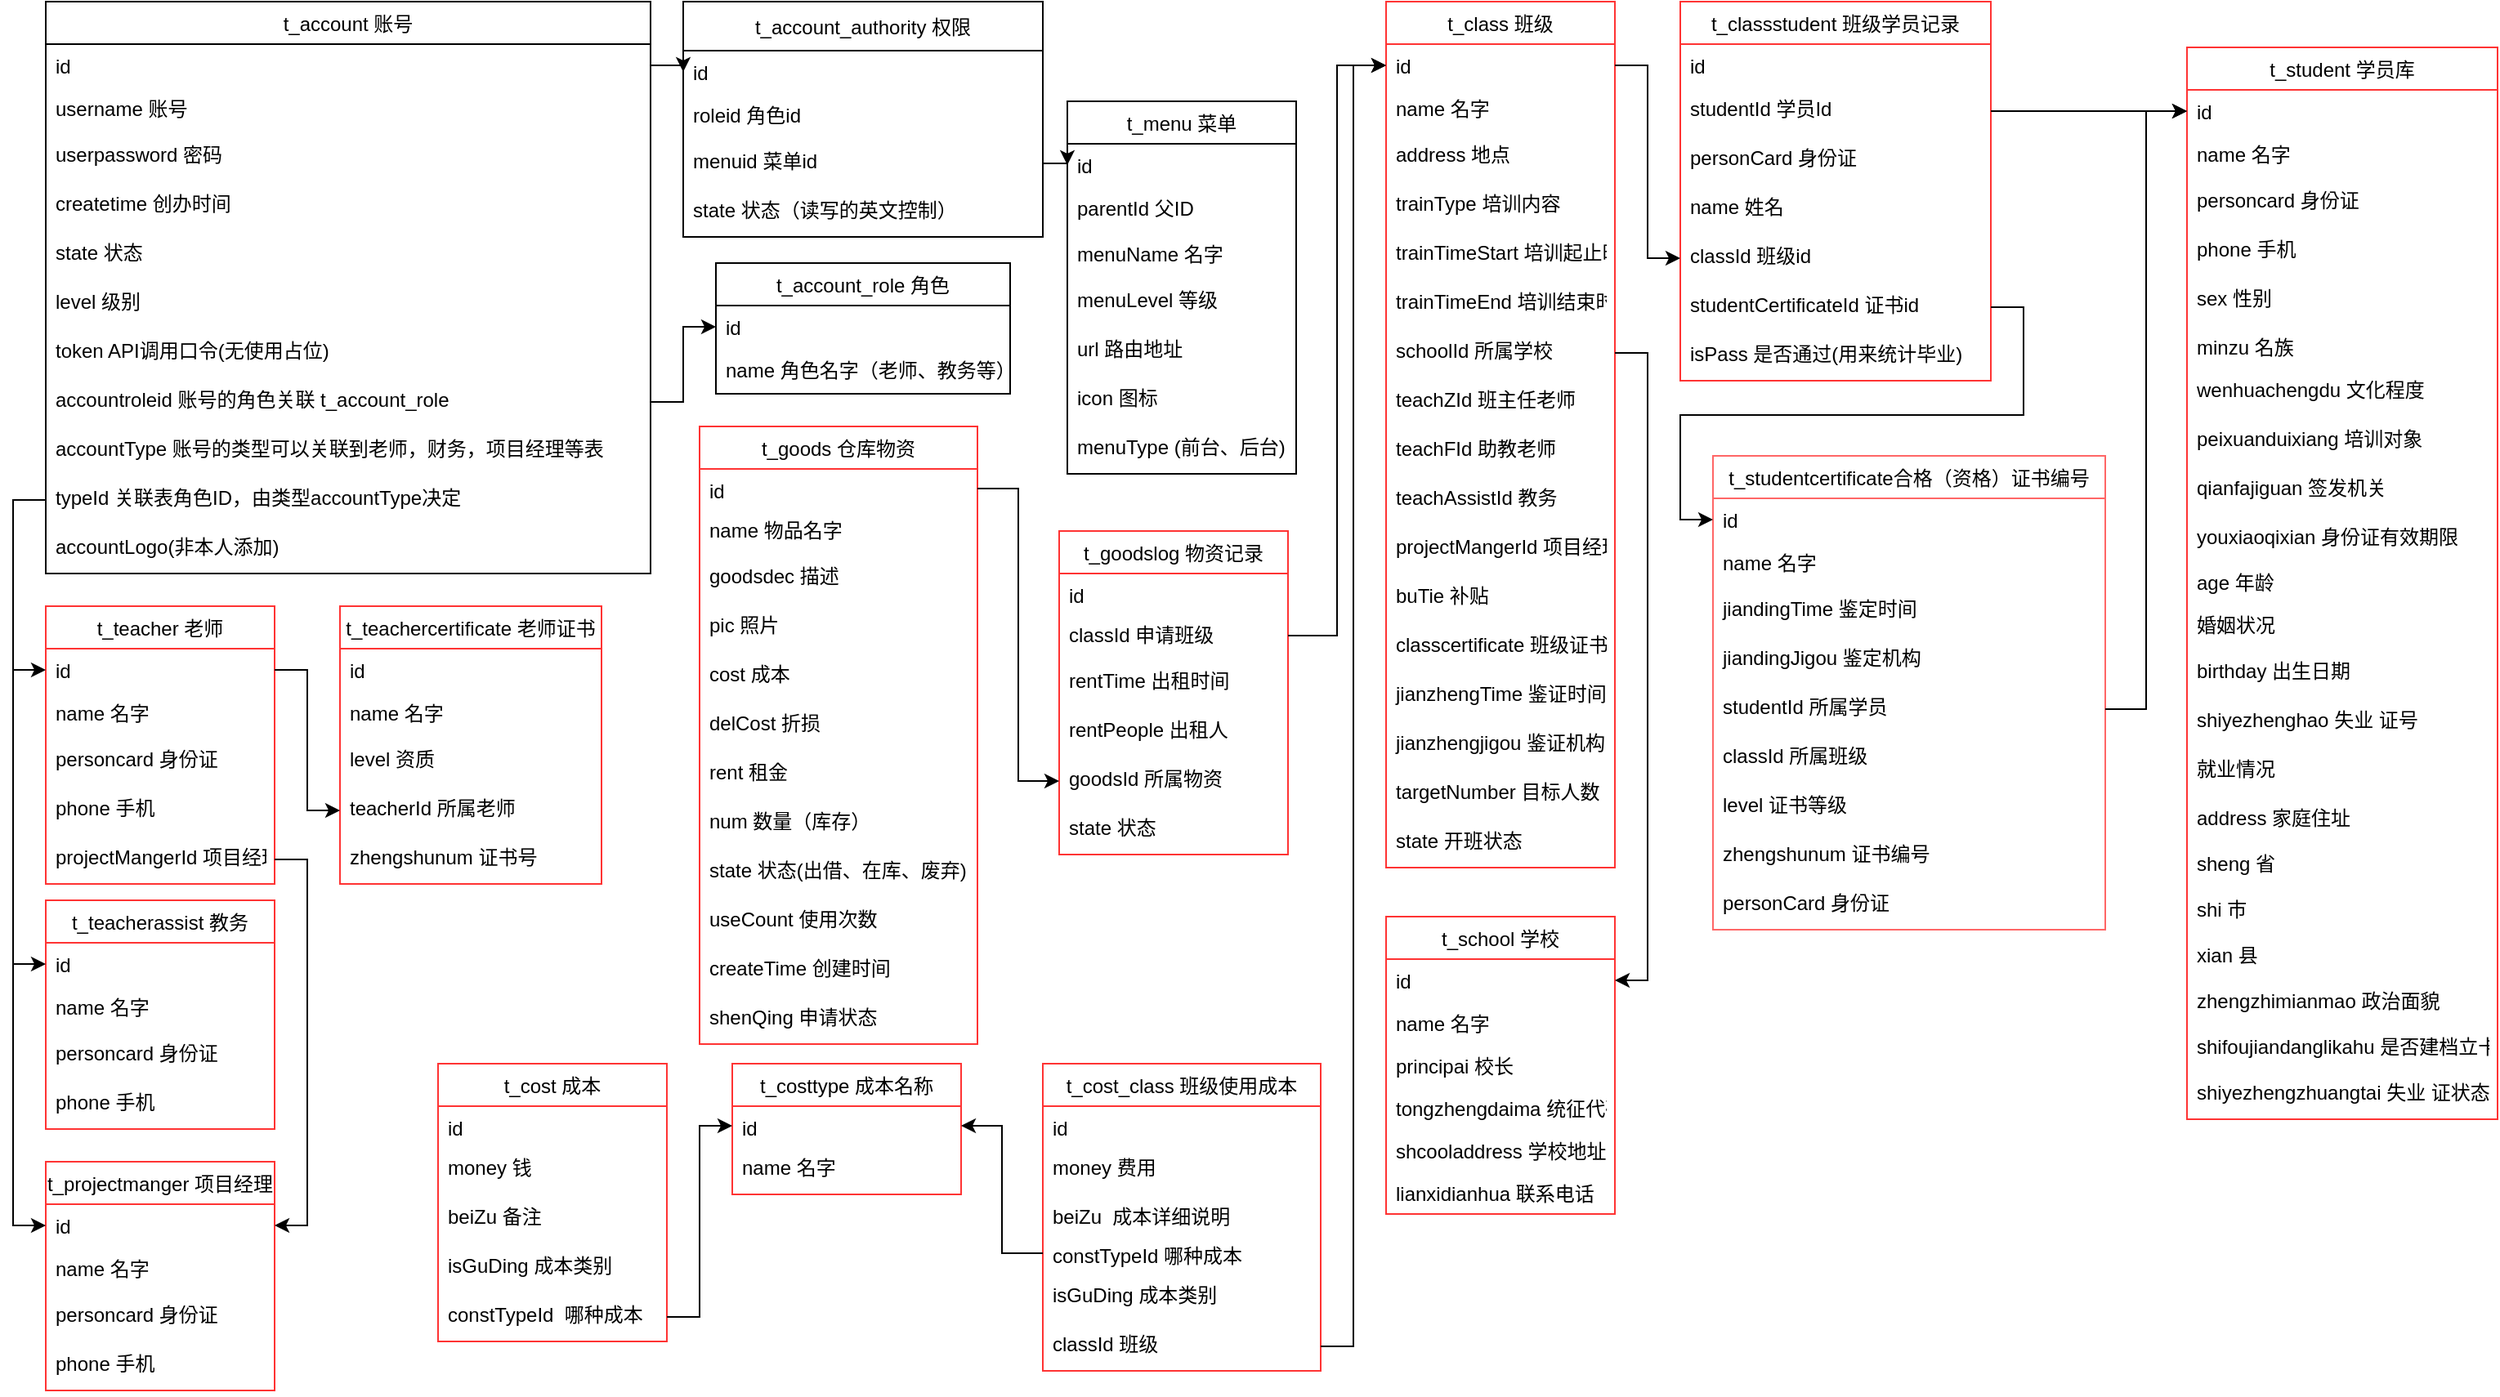 <mxfile version="12.6.7" type="github">
  <diagram id="EiQG29zKK1BTSKLR9HDK" name="第 1 页">
    <mxGraphModel dx="2701" dy="834" grid="1" gridSize="10" guides="1" tooltips="1" connect="1" arrows="1" fold="1" page="1" pageScale="1" pageWidth="827" pageHeight="1169" math="0" shadow="0">
      <root>
        <mxCell id="0"/>
        <mxCell id="1" parent="0"/>
        <mxCell id="gIgA5abdhSprj51FqP8o-1" value="t_account 账号" style="swimlane;fontStyle=0;childLayout=stackLayout;horizontal=1;startSize=26;fillColor=none;horizontalStack=0;resizeParent=1;resizeParentMax=0;resizeLast=0;collapsible=1;marginBottom=0;" vertex="1" parent="1">
          <mxGeometry x="-760" y="40" width="370" height="350" as="geometry"/>
        </mxCell>
        <mxCell id="gIgA5abdhSprj51FqP8o-2" value="id" style="text;strokeColor=none;fillColor=none;align=left;verticalAlign=top;spacingLeft=4;spacingRight=4;overflow=hidden;rotatable=0;points=[[0,0.5],[1,0.5]];portConstraint=eastwest;" vertex="1" parent="gIgA5abdhSprj51FqP8o-1">
          <mxGeometry y="26" width="370" height="26" as="geometry"/>
        </mxCell>
        <mxCell id="gIgA5abdhSprj51FqP8o-3" value="username 账号" style="text;strokeColor=none;fillColor=none;align=left;verticalAlign=top;spacingLeft=4;spacingRight=4;overflow=hidden;rotatable=0;points=[[0,0.5],[1,0.5]];portConstraint=eastwest;" vertex="1" parent="gIgA5abdhSprj51FqP8o-1">
          <mxGeometry y="52" width="370" height="28" as="geometry"/>
        </mxCell>
        <mxCell id="gIgA5abdhSprj51FqP8o-4" value="userpassword 密码" style="text;strokeColor=none;fillColor=none;align=left;verticalAlign=top;spacingLeft=4;spacingRight=4;overflow=hidden;rotatable=0;points=[[0,0.5],[1,0.5]];portConstraint=eastwest;" vertex="1" parent="gIgA5abdhSprj51FqP8o-1">
          <mxGeometry y="80" width="370" height="30" as="geometry"/>
        </mxCell>
        <mxCell id="gIgA5abdhSprj51FqP8o-5" value="createtime 创办时间" style="text;strokeColor=none;fillColor=none;align=left;verticalAlign=top;spacingLeft=4;spacingRight=4;overflow=hidden;rotatable=0;points=[[0,0.5],[1,0.5]];portConstraint=eastwest;" vertex="1" parent="gIgA5abdhSprj51FqP8o-1">
          <mxGeometry y="110" width="370" height="30" as="geometry"/>
        </mxCell>
        <mxCell id="gIgA5abdhSprj51FqP8o-6" value="state 状态" style="text;strokeColor=none;fillColor=none;align=left;verticalAlign=top;spacingLeft=4;spacingRight=4;overflow=hidden;rotatable=0;points=[[0,0.5],[1,0.5]];portConstraint=eastwest;" vertex="1" parent="gIgA5abdhSprj51FqP8o-1">
          <mxGeometry y="140" width="370" height="30" as="geometry"/>
        </mxCell>
        <mxCell id="gIgA5abdhSprj51FqP8o-7" value="level 级别" style="text;strokeColor=none;fillColor=none;align=left;verticalAlign=top;spacingLeft=4;spacingRight=4;overflow=hidden;rotatable=0;points=[[0,0.5],[1,0.5]];portConstraint=eastwest;" vertex="1" parent="gIgA5abdhSprj51FqP8o-1">
          <mxGeometry y="170" width="370" height="30" as="geometry"/>
        </mxCell>
        <mxCell id="gIgA5abdhSprj51FqP8o-8" value="token API调用口令(无使用占位)" style="text;strokeColor=none;fillColor=none;align=left;verticalAlign=top;spacingLeft=4;spacingRight=4;overflow=hidden;rotatable=0;points=[[0,0.5],[1,0.5]];portConstraint=eastwest;" vertex="1" parent="gIgA5abdhSprj51FqP8o-1">
          <mxGeometry y="200" width="370" height="30" as="geometry"/>
        </mxCell>
        <mxCell id="gIgA5abdhSprj51FqP8o-9" value="accountroleid 账号的角色关联 t_account_role" style="text;strokeColor=none;fillColor=none;align=left;verticalAlign=top;spacingLeft=4;spacingRight=4;overflow=hidden;rotatable=0;points=[[0,0.5],[1,0.5]];portConstraint=eastwest;" vertex="1" parent="gIgA5abdhSprj51FqP8o-1">
          <mxGeometry y="230" width="370" height="30" as="geometry"/>
        </mxCell>
        <mxCell id="gIgA5abdhSprj51FqP8o-10" value="accountType 账号的类型可以关联到老师，财务，项目经理等表" style="text;strokeColor=none;fillColor=none;align=left;verticalAlign=top;spacingLeft=4;spacingRight=4;overflow=hidden;rotatable=0;points=[[0,0.5],[1,0.5]];portConstraint=eastwest;" vertex="1" parent="gIgA5abdhSprj51FqP8o-1">
          <mxGeometry y="260" width="370" height="30" as="geometry"/>
        </mxCell>
        <mxCell id="gIgA5abdhSprj51FqP8o-11" value="typeId 关联表角色ID，由类型accountType决定" style="text;strokeColor=none;fillColor=none;align=left;verticalAlign=top;spacingLeft=4;spacingRight=4;overflow=hidden;rotatable=0;points=[[0,0.5],[1,0.5]];portConstraint=eastwest;" vertex="1" parent="gIgA5abdhSprj51FqP8o-1">
          <mxGeometry y="290" width="370" height="30" as="geometry"/>
        </mxCell>
        <mxCell id="gIgA5abdhSprj51FqP8o-12" value="accountLogo(非本人添加)" style="text;strokeColor=none;fillColor=none;align=left;verticalAlign=top;spacingLeft=4;spacingRight=4;overflow=hidden;rotatable=0;points=[[0,0.5],[1,0.5]];portConstraint=eastwest;" vertex="1" parent="gIgA5abdhSprj51FqP8o-1">
          <mxGeometry y="320" width="370" height="30" as="geometry"/>
        </mxCell>
        <mxCell id="gIgA5abdhSprj51FqP8o-13" value="t_account_authority 权限" style="swimlane;fontStyle=0;childLayout=stackLayout;horizontal=1;startSize=30;fillColor=none;horizontalStack=0;resizeParent=1;resizeParentMax=0;resizeLast=0;collapsible=1;marginBottom=0;" vertex="1" parent="1">
          <mxGeometry x="-370" y="40" width="220" height="144" as="geometry"/>
        </mxCell>
        <mxCell id="gIgA5abdhSprj51FqP8o-14" value="id" style="text;strokeColor=none;fillColor=none;align=left;verticalAlign=top;spacingLeft=4;spacingRight=4;overflow=hidden;rotatable=0;points=[[0,0.5],[1,0.5]];portConstraint=eastwest;" vertex="1" parent="gIgA5abdhSprj51FqP8o-13">
          <mxGeometry y="30" width="220" height="26" as="geometry"/>
        </mxCell>
        <mxCell id="gIgA5abdhSprj51FqP8o-15" value="roleid 角色id" style="text;strokeColor=none;fillColor=none;align=left;verticalAlign=top;spacingLeft=4;spacingRight=4;overflow=hidden;rotatable=0;points=[[0,0.5],[1,0.5]];portConstraint=eastwest;" vertex="1" parent="gIgA5abdhSprj51FqP8o-13">
          <mxGeometry y="56" width="220" height="28" as="geometry"/>
        </mxCell>
        <mxCell id="gIgA5abdhSprj51FqP8o-16" value="menuid 菜单id" style="text;strokeColor=none;fillColor=none;align=left;verticalAlign=top;spacingLeft=4;spacingRight=4;overflow=hidden;rotatable=0;points=[[0,0.5],[1,0.5]];portConstraint=eastwest;" vertex="1" parent="gIgA5abdhSprj51FqP8o-13">
          <mxGeometry y="84" width="220" height="30" as="geometry"/>
        </mxCell>
        <mxCell id="gIgA5abdhSprj51FqP8o-17" value="state 状态（读写的英文控制）" style="text;strokeColor=none;fillColor=none;align=left;verticalAlign=top;spacingLeft=4;spacingRight=4;overflow=hidden;rotatable=0;points=[[0,0.5],[1,0.5]];portConstraint=eastwest;" vertex="1" parent="gIgA5abdhSprj51FqP8o-13">
          <mxGeometry y="114" width="220" height="30" as="geometry"/>
        </mxCell>
        <mxCell id="gIgA5abdhSprj51FqP8o-18" style="edgeStyle=orthogonalEdgeStyle;rounded=0;orthogonalLoop=1;jettySize=auto;html=1;entryX=0;entryY=0.5;entryDx=0;entryDy=0;" edge="1" parent="1" source="gIgA5abdhSprj51FqP8o-2" target="gIgA5abdhSprj51FqP8o-14">
          <mxGeometry relative="1" as="geometry"/>
        </mxCell>
        <mxCell id="gIgA5abdhSprj51FqP8o-19" value="t_account_role 角色" style="swimlane;fontStyle=0;childLayout=stackLayout;horizontal=1;startSize=26;fillColor=none;horizontalStack=0;resizeParent=1;resizeParentMax=0;resizeLast=0;collapsible=1;marginBottom=0;" vertex="1" parent="1">
          <mxGeometry x="-350" y="200" width="180" height="80" as="geometry"/>
        </mxCell>
        <mxCell id="gIgA5abdhSprj51FqP8o-20" value="id" style="text;strokeColor=none;fillColor=none;align=left;verticalAlign=top;spacingLeft=4;spacingRight=4;overflow=hidden;rotatable=0;points=[[0,0.5],[1,0.5]];portConstraint=eastwest;" vertex="1" parent="gIgA5abdhSprj51FqP8o-19">
          <mxGeometry y="26" width="180" height="26" as="geometry"/>
        </mxCell>
        <mxCell id="gIgA5abdhSprj51FqP8o-21" value="name 角色名字（老师、教务等）" style="text;strokeColor=none;fillColor=none;align=left;verticalAlign=top;spacingLeft=4;spacingRight=4;overflow=hidden;rotatable=0;points=[[0,0.5],[1,0.5]];portConstraint=eastwest;" vertex="1" parent="gIgA5abdhSprj51FqP8o-19">
          <mxGeometry y="52" width="180" height="28" as="geometry"/>
        </mxCell>
        <mxCell id="gIgA5abdhSprj51FqP8o-23" style="edgeStyle=orthogonalEdgeStyle;rounded=0;orthogonalLoop=1;jettySize=auto;html=1;entryX=0;entryY=0.5;entryDx=0;entryDy=0;" edge="1" parent="1" source="gIgA5abdhSprj51FqP8o-9" target="gIgA5abdhSprj51FqP8o-20">
          <mxGeometry relative="1" as="geometry"/>
        </mxCell>
        <mxCell id="gIgA5abdhSprj51FqP8o-24" value="t_menu 菜单" style="swimlane;fontStyle=0;childLayout=stackLayout;horizontal=1;startSize=26;fillColor=none;horizontalStack=0;resizeParent=1;resizeParentMax=0;resizeLast=0;collapsible=1;marginBottom=0;" vertex="1" parent="1">
          <mxGeometry x="-135" y="101" width="140" height="228" as="geometry"/>
        </mxCell>
        <mxCell id="gIgA5abdhSprj51FqP8o-25" value="id" style="text;strokeColor=none;fillColor=none;align=left;verticalAlign=top;spacingLeft=4;spacingRight=4;overflow=hidden;rotatable=0;points=[[0,0.5],[1,0.5]];portConstraint=eastwest;" vertex="1" parent="gIgA5abdhSprj51FqP8o-24">
          <mxGeometry y="26" width="140" height="26" as="geometry"/>
        </mxCell>
        <mxCell id="gIgA5abdhSprj51FqP8o-26" value="parentId 父ID" style="text;strokeColor=none;fillColor=none;align=left;verticalAlign=top;spacingLeft=4;spacingRight=4;overflow=hidden;rotatable=0;points=[[0,0.5],[1,0.5]];portConstraint=eastwest;" vertex="1" parent="gIgA5abdhSprj51FqP8o-24">
          <mxGeometry y="52" width="140" height="28" as="geometry"/>
        </mxCell>
        <mxCell id="gIgA5abdhSprj51FqP8o-27" value="menuName 名字" style="text;strokeColor=none;fillColor=none;align=left;verticalAlign=top;spacingLeft=4;spacingRight=4;overflow=hidden;rotatable=0;points=[[0,0.5],[1,0.5]];portConstraint=eastwest;" vertex="1" parent="gIgA5abdhSprj51FqP8o-24">
          <mxGeometry y="80" width="140" height="28" as="geometry"/>
        </mxCell>
        <mxCell id="gIgA5abdhSprj51FqP8o-28" value="menuLevel 等级" style="text;strokeColor=none;fillColor=none;align=left;verticalAlign=top;spacingLeft=4;spacingRight=4;overflow=hidden;rotatable=0;points=[[0,0.5],[1,0.5]];portConstraint=eastwest;" vertex="1" parent="gIgA5abdhSprj51FqP8o-24">
          <mxGeometry y="108" width="140" height="30" as="geometry"/>
        </mxCell>
        <mxCell id="gIgA5abdhSprj51FqP8o-29" value="url 路由地址" style="text;strokeColor=none;fillColor=none;align=left;verticalAlign=top;spacingLeft=4;spacingRight=4;overflow=hidden;rotatable=0;points=[[0,0.5],[1,0.5]];portConstraint=eastwest;" vertex="1" parent="gIgA5abdhSprj51FqP8o-24">
          <mxGeometry y="138" width="140" height="30" as="geometry"/>
        </mxCell>
        <mxCell id="gIgA5abdhSprj51FqP8o-31" value="icon 图标" style="text;strokeColor=none;fillColor=none;align=left;verticalAlign=top;spacingLeft=4;spacingRight=4;overflow=hidden;rotatable=0;points=[[0,0.5],[1,0.5]];portConstraint=eastwest;" vertex="1" parent="gIgA5abdhSprj51FqP8o-24">
          <mxGeometry y="168" width="140" height="30" as="geometry"/>
        </mxCell>
        <mxCell id="gIgA5abdhSprj51FqP8o-32" value="menuType (前台、后台)" style="text;strokeColor=none;fillColor=none;align=left;verticalAlign=top;spacingLeft=4;spacingRight=4;overflow=hidden;rotatable=0;points=[[0,0.5],[1,0.5]];portConstraint=eastwest;" vertex="1" parent="gIgA5abdhSprj51FqP8o-24">
          <mxGeometry y="198" width="140" height="30" as="geometry"/>
        </mxCell>
        <mxCell id="gIgA5abdhSprj51FqP8o-33" style="edgeStyle=orthogonalEdgeStyle;rounded=0;orthogonalLoop=1;jettySize=auto;html=1;exitX=1;exitY=0.5;exitDx=0;exitDy=0;entryX=0;entryY=0.5;entryDx=0;entryDy=0;" edge="1" parent="1" source="gIgA5abdhSprj51FqP8o-16" target="gIgA5abdhSprj51FqP8o-25">
          <mxGeometry relative="1" as="geometry"/>
        </mxCell>
        <mxCell id="gIgA5abdhSprj51FqP8o-34" value="t_teacher 老师" style="swimlane;fontStyle=0;childLayout=stackLayout;horizontal=1;startSize=26;fillColor=none;horizontalStack=0;resizeParent=1;resizeParentMax=0;resizeLast=0;collapsible=1;marginBottom=0;strokeColor=#FF3333;" vertex="1" parent="1">
          <mxGeometry x="-760" y="410" width="140" height="170" as="geometry"/>
        </mxCell>
        <mxCell id="gIgA5abdhSprj51FqP8o-35" value="id" style="text;strokeColor=none;fillColor=none;align=left;verticalAlign=top;spacingLeft=4;spacingRight=4;overflow=hidden;rotatable=0;points=[[0,0.5],[1,0.5]];portConstraint=eastwest;" vertex="1" parent="gIgA5abdhSprj51FqP8o-34">
          <mxGeometry y="26" width="140" height="26" as="geometry"/>
        </mxCell>
        <mxCell id="gIgA5abdhSprj51FqP8o-36" value="name 名字" style="text;strokeColor=none;fillColor=none;align=left;verticalAlign=top;spacingLeft=4;spacingRight=4;overflow=hidden;rotatable=0;points=[[0,0.5],[1,0.5]];portConstraint=eastwest;" vertex="1" parent="gIgA5abdhSprj51FqP8o-34">
          <mxGeometry y="52" width="140" height="28" as="geometry"/>
        </mxCell>
        <mxCell id="gIgA5abdhSprj51FqP8o-37" value="personcard 身份证" style="text;strokeColor=none;fillColor=none;align=left;verticalAlign=top;spacingLeft=4;spacingRight=4;overflow=hidden;rotatable=0;points=[[0,0.5],[1,0.5]];portConstraint=eastwest;" vertex="1" parent="gIgA5abdhSprj51FqP8o-34">
          <mxGeometry y="80" width="140" height="30" as="geometry"/>
        </mxCell>
        <mxCell id="gIgA5abdhSprj51FqP8o-60" value="phone 手机" style="text;strokeColor=none;fillColor=none;align=left;verticalAlign=top;spacingLeft=4;spacingRight=4;overflow=hidden;rotatable=0;points=[[0,0.5],[1,0.5]];portConstraint=eastwest;" vertex="1" parent="gIgA5abdhSprj51FqP8o-34">
          <mxGeometry y="110" width="140" height="30" as="geometry"/>
        </mxCell>
        <mxCell id="gIgA5abdhSprj51FqP8o-38" value="projectMangerId 项目经理" style="text;strokeColor=none;fillColor=none;align=left;verticalAlign=top;spacingLeft=4;spacingRight=4;overflow=hidden;rotatable=0;points=[[0,0.5],[1,0.5]];portConstraint=eastwest;" vertex="1" parent="gIgA5abdhSprj51FqP8o-34">
          <mxGeometry y="140" width="140" height="30" as="geometry"/>
        </mxCell>
        <mxCell id="gIgA5abdhSprj51FqP8o-39" value="t_teacherassist 教务" style="swimlane;fontStyle=0;childLayout=stackLayout;horizontal=1;startSize=26;fillColor=none;horizontalStack=0;resizeParent=1;resizeParentMax=0;resizeLast=0;collapsible=1;marginBottom=0;strokeColor=#FF3333;" vertex="1" parent="1">
          <mxGeometry x="-760" y="590" width="140" height="140" as="geometry"/>
        </mxCell>
        <mxCell id="gIgA5abdhSprj51FqP8o-40" value="id" style="text;strokeColor=none;fillColor=none;align=left;verticalAlign=top;spacingLeft=4;spacingRight=4;overflow=hidden;rotatable=0;points=[[0,0.5],[1,0.5]];portConstraint=eastwest;" vertex="1" parent="gIgA5abdhSprj51FqP8o-39">
          <mxGeometry y="26" width="140" height="26" as="geometry"/>
        </mxCell>
        <mxCell id="gIgA5abdhSprj51FqP8o-41" value="name 名字" style="text;strokeColor=none;fillColor=none;align=left;verticalAlign=top;spacingLeft=4;spacingRight=4;overflow=hidden;rotatable=0;points=[[0,0.5],[1,0.5]];portConstraint=eastwest;" vertex="1" parent="gIgA5abdhSprj51FqP8o-39">
          <mxGeometry y="52" width="140" height="28" as="geometry"/>
        </mxCell>
        <mxCell id="gIgA5abdhSprj51FqP8o-42" value="personcard 身份证" style="text;strokeColor=none;fillColor=none;align=left;verticalAlign=top;spacingLeft=4;spacingRight=4;overflow=hidden;rotatable=0;points=[[0,0.5],[1,0.5]];portConstraint=eastwest;" vertex="1" parent="gIgA5abdhSprj51FqP8o-39">
          <mxGeometry y="80" width="140" height="30" as="geometry"/>
        </mxCell>
        <mxCell id="gIgA5abdhSprj51FqP8o-43" value="phone 手机" style="text;strokeColor=none;fillColor=none;align=left;verticalAlign=top;spacingLeft=4;spacingRight=4;overflow=hidden;rotatable=0;points=[[0,0.5],[1,0.5]];portConstraint=eastwest;" vertex="1" parent="gIgA5abdhSprj51FqP8o-39">
          <mxGeometry y="110" width="140" height="30" as="geometry"/>
        </mxCell>
        <mxCell id="gIgA5abdhSprj51FqP8o-44" value="t_projectmanger 项目经理" style="swimlane;fontStyle=0;childLayout=stackLayout;horizontal=1;startSize=26;fillColor=none;horizontalStack=0;resizeParent=1;resizeParentMax=0;resizeLast=0;collapsible=1;marginBottom=0;strokeColor=#FF3333;" vertex="1" parent="1">
          <mxGeometry x="-760" y="750" width="140" height="140" as="geometry"/>
        </mxCell>
        <mxCell id="gIgA5abdhSprj51FqP8o-45" value="id" style="text;strokeColor=none;fillColor=none;align=left;verticalAlign=top;spacingLeft=4;spacingRight=4;overflow=hidden;rotatable=0;points=[[0,0.5],[1,0.5]];portConstraint=eastwest;" vertex="1" parent="gIgA5abdhSprj51FqP8o-44">
          <mxGeometry y="26" width="140" height="26" as="geometry"/>
        </mxCell>
        <mxCell id="gIgA5abdhSprj51FqP8o-46" value="name 名字" style="text;strokeColor=none;fillColor=none;align=left;verticalAlign=top;spacingLeft=4;spacingRight=4;overflow=hidden;rotatable=0;points=[[0,0.5],[1,0.5]];portConstraint=eastwest;" vertex="1" parent="gIgA5abdhSprj51FqP8o-44">
          <mxGeometry y="52" width="140" height="28" as="geometry"/>
        </mxCell>
        <mxCell id="gIgA5abdhSprj51FqP8o-47" value="personcard 身份证" style="text;strokeColor=none;fillColor=none;align=left;verticalAlign=top;spacingLeft=4;spacingRight=4;overflow=hidden;rotatable=0;points=[[0,0.5],[1,0.5]];portConstraint=eastwest;" vertex="1" parent="gIgA5abdhSprj51FqP8o-44">
          <mxGeometry y="80" width="140" height="30" as="geometry"/>
        </mxCell>
        <mxCell id="gIgA5abdhSprj51FqP8o-48" value="phone 手机" style="text;strokeColor=none;fillColor=none;align=left;verticalAlign=top;spacingLeft=4;spacingRight=4;overflow=hidden;rotatable=0;points=[[0,0.5],[1,0.5]];portConstraint=eastwest;" vertex="1" parent="gIgA5abdhSprj51FqP8o-44">
          <mxGeometry y="110" width="140" height="30" as="geometry"/>
        </mxCell>
        <mxCell id="gIgA5abdhSprj51FqP8o-49" style="edgeStyle=orthogonalEdgeStyle;rounded=0;orthogonalLoop=1;jettySize=auto;html=1;exitX=0;exitY=0.5;exitDx=0;exitDy=0;entryX=0;entryY=0.5;entryDx=0;entryDy=0;" edge="1" parent="1" source="gIgA5abdhSprj51FqP8o-11" target="gIgA5abdhSprj51FqP8o-35">
          <mxGeometry relative="1" as="geometry"/>
        </mxCell>
        <mxCell id="gIgA5abdhSprj51FqP8o-51" style="edgeStyle=orthogonalEdgeStyle;rounded=0;orthogonalLoop=1;jettySize=auto;html=1;exitX=0;exitY=0.5;exitDx=0;exitDy=0;entryX=0;entryY=0.5;entryDx=0;entryDy=0;" edge="1" parent="1" source="gIgA5abdhSprj51FqP8o-11" target="gIgA5abdhSprj51FqP8o-40">
          <mxGeometry relative="1" as="geometry"/>
        </mxCell>
        <mxCell id="gIgA5abdhSprj51FqP8o-52" style="edgeStyle=orthogonalEdgeStyle;rounded=0;orthogonalLoop=1;jettySize=auto;html=1;exitX=0;exitY=0.5;exitDx=0;exitDy=0;entryX=0;entryY=0.5;entryDx=0;entryDy=0;" edge="1" parent="1" source="gIgA5abdhSprj51FqP8o-11" target="gIgA5abdhSprj51FqP8o-45">
          <mxGeometry relative="1" as="geometry"/>
        </mxCell>
        <mxCell id="gIgA5abdhSprj51FqP8o-53" value="t_teachercertificate 老师证书" style="swimlane;fontStyle=0;childLayout=stackLayout;horizontal=1;startSize=26;fillColor=none;horizontalStack=0;resizeParent=1;resizeParentMax=0;resizeLast=0;collapsible=1;marginBottom=0;strokeColor=#FF3333;" vertex="1" parent="1">
          <mxGeometry x="-580" y="410" width="160" height="170" as="geometry"/>
        </mxCell>
        <mxCell id="gIgA5abdhSprj51FqP8o-54" value="id" style="text;strokeColor=none;fillColor=none;align=left;verticalAlign=top;spacingLeft=4;spacingRight=4;overflow=hidden;rotatable=0;points=[[0,0.5],[1,0.5]];portConstraint=eastwest;" vertex="1" parent="gIgA5abdhSprj51FqP8o-53">
          <mxGeometry y="26" width="160" height="26" as="geometry"/>
        </mxCell>
        <mxCell id="gIgA5abdhSprj51FqP8o-55" value="name 名字" style="text;strokeColor=none;fillColor=none;align=left;verticalAlign=top;spacingLeft=4;spacingRight=4;overflow=hidden;rotatable=0;points=[[0,0.5],[1,0.5]];portConstraint=eastwest;" vertex="1" parent="gIgA5abdhSprj51FqP8o-53">
          <mxGeometry y="52" width="160" height="28" as="geometry"/>
        </mxCell>
        <mxCell id="gIgA5abdhSprj51FqP8o-56" value="level 资质" style="text;strokeColor=none;fillColor=none;align=left;verticalAlign=top;spacingLeft=4;spacingRight=4;overflow=hidden;rotatable=0;points=[[0,0.5],[1,0.5]];portConstraint=eastwest;" vertex="1" parent="gIgA5abdhSprj51FqP8o-53">
          <mxGeometry y="80" width="160" height="30" as="geometry"/>
        </mxCell>
        <mxCell id="gIgA5abdhSprj51FqP8o-58" value="teacherId 所属老师" style="text;strokeColor=none;fillColor=none;align=left;verticalAlign=top;spacingLeft=4;spacingRight=4;overflow=hidden;rotatable=0;points=[[0,0.5],[1,0.5]];portConstraint=eastwest;" vertex="1" parent="gIgA5abdhSprj51FqP8o-53">
          <mxGeometry y="110" width="160" height="30" as="geometry"/>
        </mxCell>
        <mxCell id="gIgA5abdhSprj51FqP8o-57" value="zhengshunum 证书号" style="text;strokeColor=none;fillColor=none;align=left;verticalAlign=top;spacingLeft=4;spacingRight=4;overflow=hidden;rotatable=0;points=[[0,0.5],[1,0.5]];portConstraint=eastwest;" vertex="1" parent="gIgA5abdhSprj51FqP8o-53">
          <mxGeometry y="140" width="160" height="30" as="geometry"/>
        </mxCell>
        <mxCell id="gIgA5abdhSprj51FqP8o-59" style="edgeStyle=orthogonalEdgeStyle;rounded=0;orthogonalLoop=1;jettySize=auto;html=1;exitX=1;exitY=0.5;exitDx=0;exitDy=0;entryX=0;entryY=0.5;entryDx=0;entryDy=0;" edge="1" parent="1" source="gIgA5abdhSprj51FqP8o-35" target="gIgA5abdhSprj51FqP8o-58">
          <mxGeometry relative="1" as="geometry"/>
        </mxCell>
        <mxCell id="gIgA5abdhSprj51FqP8o-61" style="edgeStyle=orthogonalEdgeStyle;rounded=0;orthogonalLoop=1;jettySize=auto;html=1;exitX=1;exitY=0.5;exitDx=0;exitDy=0;entryX=1;entryY=0.5;entryDx=0;entryDy=0;" edge="1" parent="1" source="gIgA5abdhSprj51FqP8o-38" target="gIgA5abdhSprj51FqP8o-45">
          <mxGeometry relative="1" as="geometry"/>
        </mxCell>
        <mxCell id="gIgA5abdhSprj51FqP8o-62" value="t_class 班级" style="swimlane;fontStyle=0;childLayout=stackLayout;horizontal=1;startSize=26;fillColor=none;horizontalStack=0;resizeParent=1;resizeParentMax=0;resizeLast=0;collapsible=1;marginBottom=0;strokeColor=#FF3333;" vertex="1" parent="1">
          <mxGeometry x="60" y="40" width="140" height="530" as="geometry"/>
        </mxCell>
        <mxCell id="gIgA5abdhSprj51FqP8o-63" value="id" style="text;strokeColor=none;fillColor=none;align=left;verticalAlign=top;spacingLeft=4;spacingRight=4;overflow=hidden;rotatable=0;points=[[0,0.5],[1,0.5]];portConstraint=eastwest;" vertex="1" parent="gIgA5abdhSprj51FqP8o-62">
          <mxGeometry y="26" width="140" height="26" as="geometry"/>
        </mxCell>
        <mxCell id="gIgA5abdhSprj51FqP8o-64" value="name 名字" style="text;strokeColor=none;fillColor=none;align=left;verticalAlign=top;spacingLeft=4;spacingRight=4;overflow=hidden;rotatable=0;points=[[0,0.5],[1,0.5]];portConstraint=eastwest;" vertex="1" parent="gIgA5abdhSprj51FqP8o-62">
          <mxGeometry y="52" width="140" height="28" as="geometry"/>
        </mxCell>
        <mxCell id="gIgA5abdhSprj51FqP8o-65" value="address 地点" style="text;strokeColor=none;fillColor=none;align=left;verticalAlign=top;spacingLeft=4;spacingRight=4;overflow=hidden;rotatable=0;points=[[0,0.5],[1,0.5]];portConstraint=eastwest;" vertex="1" parent="gIgA5abdhSprj51FqP8o-62">
          <mxGeometry y="80" width="140" height="30" as="geometry"/>
        </mxCell>
        <mxCell id="gIgA5abdhSprj51FqP8o-66" value="trainType 培训内容" style="text;strokeColor=none;fillColor=none;align=left;verticalAlign=top;spacingLeft=4;spacingRight=4;overflow=hidden;rotatable=0;points=[[0,0.5],[1,0.5]];portConstraint=eastwest;" vertex="1" parent="gIgA5abdhSprj51FqP8o-62">
          <mxGeometry y="110" width="140" height="30" as="geometry"/>
        </mxCell>
        <mxCell id="gIgA5abdhSprj51FqP8o-67" value="trainTimeStart 培训起止时间" style="text;strokeColor=none;fillColor=none;align=left;verticalAlign=top;spacingLeft=4;spacingRight=4;overflow=hidden;rotatable=0;points=[[0,0.5],[1,0.5]];portConstraint=eastwest;" vertex="1" parent="gIgA5abdhSprj51FqP8o-62">
          <mxGeometry y="140" width="140" height="30" as="geometry"/>
        </mxCell>
        <mxCell id="gIgA5abdhSprj51FqP8o-68" value="trainTimeEnd 培训结束时间" style="text;strokeColor=none;fillColor=none;align=left;verticalAlign=top;spacingLeft=4;spacingRight=4;overflow=hidden;rotatable=0;points=[[0,0.5],[1,0.5]];portConstraint=eastwest;" vertex="1" parent="gIgA5abdhSprj51FqP8o-62">
          <mxGeometry y="170" width="140" height="30" as="geometry"/>
        </mxCell>
        <mxCell id="gIgA5abdhSprj51FqP8o-69" value="schoolId 所属学校" style="text;strokeColor=none;fillColor=none;align=left;verticalAlign=top;spacingLeft=4;spacingRight=4;overflow=hidden;rotatable=0;points=[[0,0.5],[1,0.5]];portConstraint=eastwest;" vertex="1" parent="gIgA5abdhSprj51FqP8o-62">
          <mxGeometry y="200" width="140" height="30" as="geometry"/>
        </mxCell>
        <mxCell id="gIgA5abdhSprj51FqP8o-70" value="teachZId 班主任老师" style="text;strokeColor=none;fillColor=none;align=left;verticalAlign=top;spacingLeft=4;spacingRight=4;overflow=hidden;rotatable=0;points=[[0,0.5],[1,0.5]];portConstraint=eastwest;" vertex="1" parent="gIgA5abdhSprj51FqP8o-62">
          <mxGeometry y="230" width="140" height="30" as="geometry"/>
        </mxCell>
        <mxCell id="gIgA5abdhSprj51FqP8o-71" value="teachFId 助教老师" style="text;strokeColor=none;fillColor=none;align=left;verticalAlign=top;spacingLeft=4;spacingRight=4;overflow=hidden;rotatable=0;points=[[0,0.5],[1,0.5]];portConstraint=eastwest;" vertex="1" parent="gIgA5abdhSprj51FqP8o-62">
          <mxGeometry y="260" width="140" height="30" as="geometry"/>
        </mxCell>
        <mxCell id="gIgA5abdhSprj51FqP8o-72" value="teachAssistId 教务" style="text;strokeColor=none;fillColor=none;align=left;verticalAlign=top;spacingLeft=4;spacingRight=4;overflow=hidden;rotatable=0;points=[[0,0.5],[1,0.5]];portConstraint=eastwest;" vertex="1" parent="gIgA5abdhSprj51FqP8o-62">
          <mxGeometry y="290" width="140" height="30" as="geometry"/>
        </mxCell>
        <mxCell id="gIgA5abdhSprj51FqP8o-73" value="projectMangerId 项目经理" style="text;strokeColor=none;fillColor=none;align=left;verticalAlign=top;spacingLeft=4;spacingRight=4;overflow=hidden;rotatable=0;points=[[0,0.5],[1,0.5]];portConstraint=eastwest;" vertex="1" parent="gIgA5abdhSprj51FqP8o-62">
          <mxGeometry y="320" width="140" height="30" as="geometry"/>
        </mxCell>
        <mxCell id="gIgA5abdhSprj51FqP8o-75" value="buTie 补贴" style="text;strokeColor=none;fillColor=none;align=left;verticalAlign=top;spacingLeft=4;spacingRight=4;overflow=hidden;rotatable=0;points=[[0,0.5],[1,0.5]];portConstraint=eastwest;" vertex="1" parent="gIgA5abdhSprj51FqP8o-62">
          <mxGeometry y="350" width="140" height="30" as="geometry"/>
        </mxCell>
        <mxCell id="gIgA5abdhSprj51FqP8o-78" value="classcertificate 班级证书" style="text;strokeColor=none;fillColor=none;align=left;verticalAlign=top;spacingLeft=4;spacingRight=4;overflow=hidden;rotatable=0;points=[[0,0.5],[1,0.5]];portConstraint=eastwest;" vertex="1" parent="gIgA5abdhSprj51FqP8o-62">
          <mxGeometry y="380" width="140" height="30" as="geometry"/>
        </mxCell>
        <mxCell id="gIgA5abdhSprj51FqP8o-77" value="jianzhengTime 鉴证时间" style="text;strokeColor=none;fillColor=none;align=left;verticalAlign=top;spacingLeft=4;spacingRight=4;overflow=hidden;rotatable=0;points=[[0,0.5],[1,0.5]];portConstraint=eastwest;" vertex="1" parent="gIgA5abdhSprj51FqP8o-62">
          <mxGeometry y="410" width="140" height="30" as="geometry"/>
        </mxCell>
        <mxCell id="gIgA5abdhSprj51FqP8o-76" value="jianzhengjigou 鉴证机构" style="text;strokeColor=none;fillColor=none;align=left;verticalAlign=top;spacingLeft=4;spacingRight=4;overflow=hidden;rotatable=0;points=[[0,0.5],[1,0.5]];portConstraint=eastwest;" vertex="1" parent="gIgA5abdhSprj51FqP8o-62">
          <mxGeometry y="440" width="140" height="30" as="geometry"/>
        </mxCell>
        <mxCell id="gIgA5abdhSprj51FqP8o-79" value="targetNumber 目标人数" style="text;strokeColor=none;fillColor=none;align=left;verticalAlign=top;spacingLeft=4;spacingRight=4;overflow=hidden;rotatable=0;points=[[0,0.5],[1,0.5]];portConstraint=eastwest;" vertex="1" parent="gIgA5abdhSprj51FqP8o-62">
          <mxGeometry y="470" width="140" height="30" as="geometry"/>
        </mxCell>
        <mxCell id="gIgA5abdhSprj51FqP8o-74" value="state 开班状态" style="text;strokeColor=none;fillColor=none;align=left;verticalAlign=top;spacingLeft=4;spacingRight=4;overflow=hidden;rotatable=0;points=[[0,0.5],[1,0.5]];portConstraint=eastwest;" vertex="1" parent="gIgA5abdhSprj51FqP8o-62">
          <mxGeometry y="500" width="140" height="30" as="geometry"/>
        </mxCell>
        <mxCell id="gIgA5abdhSprj51FqP8o-80" value="t_classstudent 班级学员记录" style="swimlane;fontStyle=0;childLayout=stackLayout;horizontal=1;startSize=26;fillColor=none;horizontalStack=0;resizeParent=1;resizeParentMax=0;resizeLast=0;collapsible=1;marginBottom=0;strokeColor=#FF3333;" vertex="1" parent="1">
          <mxGeometry x="240" y="40" width="190" height="232" as="geometry"/>
        </mxCell>
        <mxCell id="gIgA5abdhSprj51FqP8o-81" value="id" style="text;strokeColor=none;fillColor=none;align=left;verticalAlign=top;spacingLeft=4;spacingRight=4;overflow=hidden;rotatable=0;points=[[0,0.5],[1,0.5]];portConstraint=eastwest;" vertex="1" parent="gIgA5abdhSprj51FqP8o-80">
          <mxGeometry y="26" width="190" height="26" as="geometry"/>
        </mxCell>
        <mxCell id="gIgA5abdhSprj51FqP8o-82" value="studentId 学员Id" style="text;strokeColor=none;fillColor=none;align=left;verticalAlign=top;spacingLeft=4;spacingRight=4;overflow=hidden;rotatable=0;points=[[0,0.5],[1,0.5]];portConstraint=eastwest;" vertex="1" parent="gIgA5abdhSprj51FqP8o-80">
          <mxGeometry y="52" width="190" height="30" as="geometry"/>
        </mxCell>
        <mxCell id="gIgA5abdhSprj51FqP8o-83" value="personCard 身份证" style="text;strokeColor=none;fillColor=none;align=left;verticalAlign=top;spacingLeft=4;spacingRight=4;overflow=hidden;rotatable=0;points=[[0,0.5],[1,0.5]];portConstraint=eastwest;" vertex="1" parent="gIgA5abdhSprj51FqP8o-80">
          <mxGeometry y="82" width="190" height="30" as="geometry"/>
        </mxCell>
        <mxCell id="gIgA5abdhSprj51FqP8o-84" value="name 姓名" style="text;strokeColor=none;fillColor=none;align=left;verticalAlign=top;spacingLeft=4;spacingRight=4;overflow=hidden;rotatable=0;points=[[0,0.5],[1,0.5]];portConstraint=eastwest;" vertex="1" parent="gIgA5abdhSprj51FqP8o-80">
          <mxGeometry y="112" width="190" height="30" as="geometry"/>
        </mxCell>
        <mxCell id="gIgA5abdhSprj51FqP8o-85" value="classId 班级id" style="text;strokeColor=none;fillColor=none;align=left;verticalAlign=top;spacingLeft=4;spacingRight=4;overflow=hidden;rotatable=0;points=[[0,0.5],[1,0.5]];portConstraint=eastwest;" vertex="1" parent="gIgA5abdhSprj51FqP8o-80">
          <mxGeometry y="142" width="190" height="30" as="geometry"/>
        </mxCell>
        <mxCell id="gIgA5abdhSprj51FqP8o-86" value="studentCertificateId 证书id" style="text;strokeColor=none;fillColor=none;align=left;verticalAlign=top;spacingLeft=4;spacingRight=4;overflow=hidden;rotatable=0;points=[[0,0.5],[1,0.5]];portConstraint=eastwest;" vertex="1" parent="gIgA5abdhSprj51FqP8o-80">
          <mxGeometry y="172" width="190" height="30" as="geometry"/>
        </mxCell>
        <mxCell id="gIgA5abdhSprj51FqP8o-87" value="isPass 是否通过(用来统计毕业)" style="text;strokeColor=none;fillColor=none;align=left;verticalAlign=top;spacingLeft=4;spacingRight=4;overflow=hidden;rotatable=0;points=[[0,0.5],[1,0.5]];portConstraint=eastwest;" vertex="1" parent="gIgA5abdhSprj51FqP8o-80">
          <mxGeometry y="202" width="190" height="30" as="geometry"/>
        </mxCell>
        <mxCell id="gIgA5abdhSprj51FqP8o-88" style="edgeStyle=orthogonalEdgeStyle;rounded=0;orthogonalLoop=1;jettySize=auto;html=1;exitX=1;exitY=0.5;exitDx=0;exitDy=0;entryX=0;entryY=0.5;entryDx=0;entryDy=0;" edge="1" parent="1" source="gIgA5abdhSprj51FqP8o-63" target="gIgA5abdhSprj51FqP8o-85">
          <mxGeometry relative="1" as="geometry"/>
        </mxCell>
        <mxCell id="gIgA5abdhSprj51FqP8o-89" value="t_studentcertificate合格（资格）证书编号" style="swimlane;fontStyle=0;childLayout=stackLayout;horizontal=1;startSize=26;fillColor=none;horizontalStack=0;resizeParent=1;resizeParentMax=0;resizeLast=0;collapsible=1;marginBottom=0;strokeColor=#FF6666;" vertex="1" parent="1">
          <mxGeometry x="260" y="318" width="240" height="290" as="geometry"/>
        </mxCell>
        <mxCell id="gIgA5abdhSprj51FqP8o-90" value="id" style="text;strokeColor=none;fillColor=none;align=left;verticalAlign=top;spacingLeft=4;spacingRight=4;overflow=hidden;rotatable=0;points=[[0,0.5],[1,0.5]];portConstraint=eastwest;" vertex="1" parent="gIgA5abdhSprj51FqP8o-89">
          <mxGeometry y="26" width="240" height="26" as="geometry"/>
        </mxCell>
        <mxCell id="gIgA5abdhSprj51FqP8o-91" value="name 名字" style="text;strokeColor=none;fillColor=none;align=left;verticalAlign=top;spacingLeft=4;spacingRight=4;overflow=hidden;rotatable=0;points=[[0,0.5],[1,0.5]];portConstraint=eastwest;" vertex="1" parent="gIgA5abdhSprj51FqP8o-89">
          <mxGeometry y="52" width="240" height="28" as="geometry"/>
        </mxCell>
        <mxCell id="gIgA5abdhSprj51FqP8o-92" value="jiandingTime 鉴定时间" style="text;strokeColor=none;fillColor=none;align=left;verticalAlign=top;spacingLeft=4;spacingRight=4;overflow=hidden;rotatable=0;points=[[0,0.5],[1,0.5]];portConstraint=eastwest;" vertex="1" parent="gIgA5abdhSprj51FqP8o-89">
          <mxGeometry y="80" width="240" height="30" as="geometry"/>
        </mxCell>
        <mxCell id="gIgA5abdhSprj51FqP8o-93" value="jiandingJigou 鉴定机构" style="text;strokeColor=none;fillColor=none;align=left;verticalAlign=top;spacingLeft=4;spacingRight=4;overflow=hidden;rotatable=0;points=[[0,0.5],[1,0.5]];portConstraint=eastwest;" vertex="1" parent="gIgA5abdhSprj51FqP8o-89">
          <mxGeometry y="110" width="240" height="30" as="geometry"/>
        </mxCell>
        <mxCell id="gIgA5abdhSprj51FqP8o-94" value="studentId 所属学员" style="text;strokeColor=none;fillColor=none;align=left;verticalAlign=top;spacingLeft=4;spacingRight=4;overflow=hidden;rotatable=0;points=[[0,0.5],[1,0.5]];portConstraint=eastwest;" vertex="1" parent="gIgA5abdhSprj51FqP8o-89">
          <mxGeometry y="140" width="240" height="30" as="geometry"/>
        </mxCell>
        <mxCell id="gIgA5abdhSprj51FqP8o-98" value="classId 所属班级" style="text;strokeColor=none;fillColor=none;align=left;verticalAlign=top;spacingLeft=4;spacingRight=4;overflow=hidden;rotatable=0;points=[[0,0.5],[1,0.5]];portConstraint=eastwest;" vertex="1" parent="gIgA5abdhSprj51FqP8o-89">
          <mxGeometry y="170" width="240" height="30" as="geometry"/>
        </mxCell>
        <mxCell id="gIgA5abdhSprj51FqP8o-99" value="level 证书等级" style="text;strokeColor=none;fillColor=none;align=left;verticalAlign=top;spacingLeft=4;spacingRight=4;overflow=hidden;rotatable=0;points=[[0,0.5],[1,0.5]];portConstraint=eastwest;" vertex="1" parent="gIgA5abdhSprj51FqP8o-89">
          <mxGeometry y="200" width="240" height="30" as="geometry"/>
        </mxCell>
        <mxCell id="gIgA5abdhSprj51FqP8o-97" value="zhengshunum 证书编号" style="text;strokeColor=none;fillColor=none;align=left;verticalAlign=top;spacingLeft=4;spacingRight=4;overflow=hidden;rotatable=0;points=[[0,0.5],[1,0.5]];portConstraint=eastwest;" vertex="1" parent="gIgA5abdhSprj51FqP8o-89">
          <mxGeometry y="230" width="240" height="30" as="geometry"/>
        </mxCell>
        <mxCell id="gIgA5abdhSprj51FqP8o-95" value="personCard 身份证" style="text;strokeColor=none;fillColor=none;align=left;verticalAlign=top;spacingLeft=4;spacingRight=4;overflow=hidden;rotatable=0;points=[[0,0.5],[1,0.5]];portConstraint=eastwest;" vertex="1" parent="gIgA5abdhSprj51FqP8o-89">
          <mxGeometry y="260" width="240" height="30" as="geometry"/>
        </mxCell>
        <mxCell id="gIgA5abdhSprj51FqP8o-96" style="edgeStyle=orthogonalEdgeStyle;rounded=0;orthogonalLoop=1;jettySize=auto;html=1;exitX=1;exitY=0.5;exitDx=0;exitDy=0;entryX=0;entryY=0.5;entryDx=0;entryDy=0;" edge="1" parent="1" source="gIgA5abdhSprj51FqP8o-86" target="gIgA5abdhSprj51FqP8o-90">
          <mxGeometry relative="1" as="geometry"/>
        </mxCell>
        <object label="t_school 学校" placeholders="1" id="gIgA5abdhSprj51FqP8o-100">
          <mxCell style="swimlane;fontStyle=0;childLayout=stackLayout;horizontal=1;startSize=26;fillColor=none;horizontalStack=0;resizeParent=1;resizeParentMax=0;resizeLast=0;collapsible=1;marginBottom=0;strokeColor=#FF3333;" vertex="1" parent="1">
            <mxGeometry x="60" y="600" width="140" height="182" as="geometry"/>
          </mxCell>
        </object>
        <mxCell id="gIgA5abdhSprj51FqP8o-101" value="id&#xa;" style="text;strokeColor=none;fillColor=none;align=left;verticalAlign=top;spacingLeft=4;spacingRight=4;overflow=hidden;rotatable=0;points=[[0,0.5],[1,0.5]];portConstraint=eastwest;" vertex="1" parent="gIgA5abdhSprj51FqP8o-100">
          <mxGeometry y="26" width="140" height="26" as="geometry"/>
        </mxCell>
        <mxCell id="gIgA5abdhSprj51FqP8o-102" value="name 名字" style="text;strokeColor=none;fillColor=none;align=left;verticalAlign=top;spacingLeft=4;spacingRight=4;overflow=hidden;rotatable=0;points=[[0,0.5],[1,0.5]];portConstraint=eastwest;" vertex="1" parent="gIgA5abdhSprj51FqP8o-100">
          <mxGeometry y="52" width="140" height="26" as="geometry"/>
        </mxCell>
        <mxCell id="gIgA5abdhSprj51FqP8o-105" value="principai 校长" style="text;strokeColor=none;fillColor=none;align=left;verticalAlign=top;spacingLeft=4;spacingRight=4;overflow=hidden;rotatable=0;points=[[0,0.5],[1,0.5]];portConstraint=eastwest;" vertex="1" parent="gIgA5abdhSprj51FqP8o-100">
          <mxGeometry y="78" width="140" height="26" as="geometry"/>
        </mxCell>
        <mxCell id="gIgA5abdhSprj51FqP8o-107" value="tongzhengdaima 统征代码" style="text;strokeColor=none;fillColor=none;align=left;verticalAlign=top;spacingLeft=4;spacingRight=4;overflow=hidden;rotatable=0;points=[[0,0.5],[1,0.5]];portConstraint=eastwest;" vertex="1" parent="gIgA5abdhSprj51FqP8o-100">
          <mxGeometry y="104" width="140" height="26" as="geometry"/>
        </mxCell>
        <mxCell id="gIgA5abdhSprj51FqP8o-106" value="shcooladdress 学校地址" style="text;strokeColor=none;fillColor=none;align=left;verticalAlign=top;spacingLeft=4;spacingRight=4;overflow=hidden;rotatable=0;points=[[0,0.5],[1,0.5]];portConstraint=eastwest;" vertex="1" parent="gIgA5abdhSprj51FqP8o-100">
          <mxGeometry y="130" width="140" height="26" as="geometry"/>
        </mxCell>
        <mxCell id="gIgA5abdhSprj51FqP8o-103" value="lianxidianhua 联系电话" style="text;strokeColor=none;fillColor=none;align=left;verticalAlign=top;spacingLeft=4;spacingRight=4;overflow=hidden;rotatable=0;points=[[0,0.5],[1,0.5]];portConstraint=eastwest;" vertex="1" parent="gIgA5abdhSprj51FqP8o-100">
          <mxGeometry y="156" width="140" height="26" as="geometry"/>
        </mxCell>
        <mxCell id="gIgA5abdhSprj51FqP8o-104" style="edgeStyle=orthogonalEdgeStyle;rounded=0;orthogonalLoop=1;jettySize=auto;html=1;exitX=1;exitY=0.5;exitDx=0;exitDy=0;entryX=1;entryY=0.5;entryDx=0;entryDy=0;" edge="1" parent="1" source="gIgA5abdhSprj51FqP8o-69" target="gIgA5abdhSprj51FqP8o-101">
          <mxGeometry relative="1" as="geometry"/>
        </mxCell>
        <mxCell id="gIgA5abdhSprj51FqP8o-108" value="t_student 学员库" style="swimlane;fontStyle=0;childLayout=stackLayout;horizontal=1;startSize=26;fillColor=none;horizontalStack=0;resizeParent=1;resizeParentMax=0;resizeLast=0;collapsible=1;marginBottom=0;strokeColor=#FF3333;" vertex="1" parent="1">
          <mxGeometry x="550" y="68" width="190" height="656" as="geometry"/>
        </mxCell>
        <mxCell id="gIgA5abdhSprj51FqP8o-109" value="id" style="text;strokeColor=none;fillColor=none;align=left;verticalAlign=top;spacingLeft=4;spacingRight=4;overflow=hidden;rotatable=0;points=[[0,0.5],[1,0.5]];portConstraint=eastwest;" vertex="1" parent="gIgA5abdhSprj51FqP8o-108">
          <mxGeometry y="26" width="190" height="26" as="geometry"/>
        </mxCell>
        <mxCell id="gIgA5abdhSprj51FqP8o-110" value="name 名字" style="text;strokeColor=none;fillColor=none;align=left;verticalAlign=top;spacingLeft=4;spacingRight=4;overflow=hidden;rotatable=0;points=[[0,0.5],[1,0.5]];portConstraint=eastwest;" vertex="1" parent="gIgA5abdhSprj51FqP8o-108">
          <mxGeometry y="52" width="190" height="28" as="geometry"/>
        </mxCell>
        <mxCell id="gIgA5abdhSprj51FqP8o-111" value="personcard 身份证" style="text;strokeColor=none;fillColor=none;align=left;verticalAlign=top;spacingLeft=4;spacingRight=4;overflow=hidden;rotatable=0;points=[[0,0.5],[1,0.5]];portConstraint=eastwest;" vertex="1" parent="gIgA5abdhSprj51FqP8o-108">
          <mxGeometry y="80" width="190" height="30" as="geometry"/>
        </mxCell>
        <mxCell id="gIgA5abdhSprj51FqP8o-112" value="phone 手机" style="text;strokeColor=none;fillColor=none;align=left;verticalAlign=top;spacingLeft=4;spacingRight=4;overflow=hidden;rotatable=0;points=[[0,0.5],[1,0.5]];portConstraint=eastwest;" vertex="1" parent="gIgA5abdhSprj51FqP8o-108">
          <mxGeometry y="110" width="190" height="30" as="geometry"/>
        </mxCell>
        <mxCell id="gIgA5abdhSprj51FqP8o-113" value="sex 性别" style="text;strokeColor=none;fillColor=none;align=left;verticalAlign=top;spacingLeft=4;spacingRight=4;overflow=hidden;rotatable=0;points=[[0,0.5],[1,0.5]];portConstraint=eastwest;" vertex="1" parent="gIgA5abdhSprj51FqP8o-108">
          <mxGeometry y="140" width="190" height="30" as="geometry"/>
        </mxCell>
        <mxCell id="gIgA5abdhSprj51FqP8o-114" value="minzu 名族" style="text;strokeColor=none;fillColor=none;align=left;verticalAlign=top;spacingLeft=4;spacingRight=4;overflow=hidden;rotatable=0;points=[[0,0.5],[1,0.5]];portConstraint=eastwest;" vertex="1" parent="gIgA5abdhSprj51FqP8o-108">
          <mxGeometry y="170" width="190" height="26" as="geometry"/>
        </mxCell>
        <mxCell id="gIgA5abdhSprj51FqP8o-115" value="wenhuachengdu 文化程度" style="text;strokeColor=none;fillColor=none;align=left;verticalAlign=top;spacingLeft=4;spacingRight=4;overflow=hidden;rotatable=0;points=[[0,0.5],[1,0.5]];portConstraint=eastwest;" vertex="1" parent="gIgA5abdhSprj51FqP8o-108">
          <mxGeometry y="196" width="190" height="30" as="geometry"/>
        </mxCell>
        <mxCell id="gIgA5abdhSprj51FqP8o-116" value="peixuanduixiang 培训对象" style="text;strokeColor=none;fillColor=none;align=left;verticalAlign=top;spacingLeft=4;spacingRight=4;overflow=hidden;rotatable=0;points=[[0,0.5],[1,0.5]];portConstraint=eastwest;" vertex="1" parent="gIgA5abdhSprj51FqP8o-108">
          <mxGeometry y="226" width="190" height="30" as="geometry"/>
        </mxCell>
        <mxCell id="gIgA5abdhSprj51FqP8o-117" value="qianfajiguan 签发机关" style="text;strokeColor=none;fillColor=none;align=left;verticalAlign=top;spacingLeft=4;spacingRight=4;overflow=hidden;rotatable=0;points=[[0,0.5],[1,0.5]];portConstraint=eastwest;" vertex="1" parent="gIgA5abdhSprj51FqP8o-108">
          <mxGeometry y="256" width="190" height="30" as="geometry"/>
        </mxCell>
        <mxCell id="gIgA5abdhSprj51FqP8o-118" value="youxiaoqixian 身份证有效期限" style="text;strokeColor=none;fillColor=none;align=left;verticalAlign=top;spacingLeft=4;spacingRight=4;overflow=hidden;rotatable=0;points=[[0,0.5],[1,0.5]];portConstraint=eastwest;" vertex="1" parent="gIgA5abdhSprj51FqP8o-108">
          <mxGeometry y="286" width="190" height="28" as="geometry"/>
        </mxCell>
        <mxCell id="gIgA5abdhSprj51FqP8o-119" value="age 年龄" style="text;strokeColor=none;fillColor=none;align=left;verticalAlign=top;spacingLeft=4;spacingRight=4;overflow=hidden;rotatable=0;points=[[0,0.5],[1,0.5]];portConstraint=eastwest;" vertex="1" parent="gIgA5abdhSprj51FqP8o-108">
          <mxGeometry y="314" width="190" height="26" as="geometry"/>
        </mxCell>
        <mxCell id="gIgA5abdhSprj51FqP8o-120" value="婚姻状况" style="text;strokeColor=none;fillColor=none;align=left;verticalAlign=top;spacingLeft=4;spacingRight=4;overflow=hidden;rotatable=0;points=[[0,0.5],[1,0.5]];portConstraint=eastwest;" vertex="1" parent="gIgA5abdhSprj51FqP8o-108">
          <mxGeometry y="340" width="190" height="28" as="geometry"/>
        </mxCell>
        <mxCell id="gIgA5abdhSprj51FqP8o-121" value="birthday 出生日期" style="text;strokeColor=none;fillColor=none;align=left;verticalAlign=top;spacingLeft=4;spacingRight=4;overflow=hidden;rotatable=0;points=[[0,0.5],[1,0.5]];portConstraint=eastwest;" vertex="1" parent="gIgA5abdhSprj51FqP8o-108">
          <mxGeometry y="368" width="190" height="30" as="geometry"/>
        </mxCell>
        <mxCell id="gIgA5abdhSprj51FqP8o-122" value="shiyezhenghao 失业 证号" style="text;strokeColor=none;fillColor=none;align=left;verticalAlign=top;spacingLeft=4;spacingRight=4;overflow=hidden;rotatable=0;points=[[0,0.5],[1,0.5]];portConstraint=eastwest;" vertex="1" parent="gIgA5abdhSprj51FqP8o-108">
          <mxGeometry y="398" width="190" height="30" as="geometry"/>
        </mxCell>
        <mxCell id="gIgA5abdhSprj51FqP8o-123" value="就业情况" style="text;strokeColor=none;fillColor=none;align=left;verticalAlign=top;spacingLeft=4;spacingRight=4;overflow=hidden;rotatable=0;points=[[0,0.5],[1,0.5]];portConstraint=eastwest;" vertex="1" parent="gIgA5abdhSprj51FqP8o-108">
          <mxGeometry y="428" width="190" height="30" as="geometry"/>
        </mxCell>
        <mxCell id="gIgA5abdhSprj51FqP8o-124" value="address 家庭住址" style="text;strokeColor=none;fillColor=none;align=left;verticalAlign=top;spacingLeft=4;spacingRight=4;overflow=hidden;rotatable=0;points=[[0,0.5],[1,0.5]];portConstraint=eastwest;" vertex="1" parent="gIgA5abdhSprj51FqP8o-108">
          <mxGeometry y="458" width="190" height="28" as="geometry"/>
        </mxCell>
        <mxCell id="gIgA5abdhSprj51FqP8o-131" value="sheng 省" style="text;strokeColor=none;fillColor=none;align=left;verticalAlign=top;spacingLeft=4;spacingRight=4;overflow=hidden;rotatable=0;points=[[0,0.5],[1,0.5]];portConstraint=eastwest;" vertex="1" parent="gIgA5abdhSprj51FqP8o-108">
          <mxGeometry y="486" width="190" height="28" as="geometry"/>
        </mxCell>
        <mxCell id="gIgA5abdhSprj51FqP8o-129" value="shi 市" style="text;strokeColor=none;fillColor=none;align=left;verticalAlign=top;spacingLeft=4;spacingRight=4;overflow=hidden;rotatable=0;points=[[0,0.5],[1,0.5]];portConstraint=eastwest;" vertex="1" parent="gIgA5abdhSprj51FqP8o-108">
          <mxGeometry y="514" width="190" height="28" as="geometry"/>
        </mxCell>
        <mxCell id="gIgA5abdhSprj51FqP8o-130" value="xian 县" style="text;strokeColor=none;fillColor=none;align=left;verticalAlign=top;spacingLeft=4;spacingRight=4;overflow=hidden;rotatable=0;points=[[0,0.5],[1,0.5]];portConstraint=eastwest;" vertex="1" parent="gIgA5abdhSprj51FqP8o-108">
          <mxGeometry y="542" width="190" height="28" as="geometry"/>
        </mxCell>
        <mxCell id="gIgA5abdhSprj51FqP8o-132" value="zhengzhimianmao 政治面貌" style="text;strokeColor=none;fillColor=none;align=left;verticalAlign=top;spacingLeft=4;spacingRight=4;overflow=hidden;rotatable=0;points=[[0,0.5],[1,0.5]];portConstraint=eastwest;" vertex="1" parent="gIgA5abdhSprj51FqP8o-108">
          <mxGeometry y="570" width="190" height="28" as="geometry"/>
        </mxCell>
        <mxCell id="gIgA5abdhSprj51FqP8o-127" value="shifoujiandanglikahu 是否建档立卡" style="text;strokeColor=none;fillColor=none;align=left;verticalAlign=top;spacingLeft=4;spacingRight=4;overflow=hidden;rotatable=0;points=[[0,0.5],[1,0.5]];portConstraint=eastwest;" vertex="1" parent="gIgA5abdhSprj51FqP8o-108">
          <mxGeometry y="598" width="190" height="28" as="geometry"/>
        </mxCell>
        <mxCell id="gIgA5abdhSprj51FqP8o-125" value="shiyezhengzhuangtai 失业 证状态&#xa;" style="text;strokeColor=none;fillColor=none;align=left;verticalAlign=top;spacingLeft=4;spacingRight=4;overflow=hidden;rotatable=0;points=[[0,0.5],[1,0.5]];portConstraint=eastwest;" vertex="1" parent="gIgA5abdhSprj51FqP8o-108">
          <mxGeometry y="626" width="190" height="30" as="geometry"/>
        </mxCell>
        <mxCell id="gIgA5abdhSprj51FqP8o-126" style="edgeStyle=orthogonalEdgeStyle;rounded=0;orthogonalLoop=1;jettySize=auto;html=1;exitX=1;exitY=0.5;exitDx=0;exitDy=0;entryX=0;entryY=0.5;entryDx=0;entryDy=0;" edge="1" parent="1" source="gIgA5abdhSprj51FqP8o-82" target="gIgA5abdhSprj51FqP8o-109">
          <mxGeometry relative="1" as="geometry"/>
        </mxCell>
        <mxCell id="gIgA5abdhSprj51FqP8o-133" value="t_goods 仓库物资" style="swimlane;fontStyle=0;childLayout=stackLayout;horizontal=1;startSize=26;fillColor=none;horizontalStack=0;resizeParent=1;resizeParentMax=0;resizeLast=0;collapsible=1;marginBottom=0;strokeColor=#FF3333;" vertex="1" parent="1">
          <mxGeometry x="-360" y="300" width="170" height="378" as="geometry"/>
        </mxCell>
        <mxCell id="gIgA5abdhSprj51FqP8o-134" value="id" style="text;strokeColor=none;fillColor=none;align=left;verticalAlign=top;spacingLeft=4;spacingRight=4;overflow=hidden;rotatable=0;points=[[0,0.5],[1,0.5]];portConstraint=eastwest;" vertex="1" parent="gIgA5abdhSprj51FqP8o-133">
          <mxGeometry y="26" width="170" height="24" as="geometry"/>
        </mxCell>
        <mxCell id="gIgA5abdhSprj51FqP8o-135" value="name 物品名字" style="text;strokeColor=none;fillColor=none;align=left;verticalAlign=top;spacingLeft=4;spacingRight=4;overflow=hidden;rotatable=0;points=[[0,0.5],[1,0.5]];portConstraint=eastwest;" vertex="1" parent="gIgA5abdhSprj51FqP8o-133">
          <mxGeometry y="50" width="170" height="28" as="geometry"/>
        </mxCell>
        <mxCell id="gIgA5abdhSprj51FqP8o-136" value="goodsdec 描述" style="text;strokeColor=none;fillColor=none;align=left;verticalAlign=top;spacingLeft=4;spacingRight=4;overflow=hidden;rotatable=0;points=[[0,0.5],[1,0.5]];portConstraint=eastwest;" vertex="1" parent="gIgA5abdhSprj51FqP8o-133">
          <mxGeometry y="78" width="170" height="30" as="geometry"/>
        </mxCell>
        <mxCell id="gIgA5abdhSprj51FqP8o-137" value="pic 照片" style="text;strokeColor=none;fillColor=none;align=left;verticalAlign=top;spacingLeft=4;spacingRight=4;overflow=hidden;rotatable=0;points=[[0,0.5],[1,0.5]];portConstraint=eastwest;" vertex="1" parent="gIgA5abdhSprj51FqP8o-133">
          <mxGeometry y="108" width="170" height="30" as="geometry"/>
        </mxCell>
        <mxCell id="gIgA5abdhSprj51FqP8o-138" value="cost 成本" style="text;strokeColor=none;fillColor=none;align=left;verticalAlign=top;spacingLeft=4;spacingRight=4;overflow=hidden;rotatable=0;points=[[0,0.5],[1,0.5]];portConstraint=eastwest;" vertex="1" parent="gIgA5abdhSprj51FqP8o-133">
          <mxGeometry y="138" width="170" height="30" as="geometry"/>
        </mxCell>
        <mxCell id="gIgA5abdhSprj51FqP8o-139" value="delCost 折损" style="text;strokeColor=none;fillColor=none;align=left;verticalAlign=top;spacingLeft=4;spacingRight=4;overflow=hidden;rotatable=0;points=[[0,0.5],[1,0.5]];portConstraint=eastwest;" vertex="1" parent="gIgA5abdhSprj51FqP8o-133">
          <mxGeometry y="168" width="170" height="30" as="geometry"/>
        </mxCell>
        <mxCell id="gIgA5abdhSprj51FqP8o-140" value="rent 租金" style="text;strokeColor=none;fillColor=none;align=left;verticalAlign=top;spacingLeft=4;spacingRight=4;overflow=hidden;rotatable=0;points=[[0,0.5],[1,0.5]];portConstraint=eastwest;" vertex="1" parent="gIgA5abdhSprj51FqP8o-133">
          <mxGeometry y="198" width="170" height="30" as="geometry"/>
        </mxCell>
        <mxCell id="gIgA5abdhSprj51FqP8o-141" value="num 数量（库存）" style="text;strokeColor=none;fillColor=none;align=left;verticalAlign=top;spacingLeft=4;spacingRight=4;overflow=hidden;rotatable=0;points=[[0,0.5],[1,0.5]];portConstraint=eastwest;" vertex="1" parent="gIgA5abdhSprj51FqP8o-133">
          <mxGeometry y="228" width="170" height="30" as="geometry"/>
        </mxCell>
        <mxCell id="gIgA5abdhSprj51FqP8o-142" value="state 状态(出借、在库、废弃)" style="text;strokeColor=none;fillColor=none;align=left;verticalAlign=top;spacingLeft=4;spacingRight=4;overflow=hidden;rotatable=0;points=[[0,0.5],[1,0.5]];portConstraint=eastwest;" vertex="1" parent="gIgA5abdhSprj51FqP8o-133">
          <mxGeometry y="258" width="170" height="30" as="geometry"/>
        </mxCell>
        <mxCell id="gIgA5abdhSprj51FqP8o-143" value="useCount 使用次数" style="text;strokeColor=none;fillColor=none;align=left;verticalAlign=top;spacingLeft=4;spacingRight=4;overflow=hidden;rotatable=0;points=[[0,0.5],[1,0.5]];portConstraint=eastwest;" vertex="1" parent="gIgA5abdhSprj51FqP8o-133">
          <mxGeometry y="288" width="170" height="30" as="geometry"/>
        </mxCell>
        <mxCell id="gIgA5abdhSprj51FqP8o-144" value="createTime 创建时间" style="text;strokeColor=none;fillColor=none;align=left;verticalAlign=top;spacingLeft=4;spacingRight=4;overflow=hidden;rotatable=0;points=[[0,0.5],[1,0.5]];portConstraint=eastwest;" vertex="1" parent="gIgA5abdhSprj51FqP8o-133">
          <mxGeometry y="318" width="170" height="30" as="geometry"/>
        </mxCell>
        <mxCell id="gIgA5abdhSprj51FqP8o-160" value="shenQing 申请状态" style="text;strokeColor=none;fillColor=none;align=left;verticalAlign=top;spacingLeft=4;spacingRight=4;overflow=hidden;rotatable=0;points=[[0,0.5],[1,0.5]];portConstraint=eastwest;" vertex="1" parent="gIgA5abdhSprj51FqP8o-133">
          <mxGeometry y="348" width="170" height="30" as="geometry"/>
        </mxCell>
        <mxCell id="gIgA5abdhSprj51FqP8o-145" value="t_goodslog 物资记录" style="swimlane;fontStyle=0;childLayout=stackLayout;horizontal=1;startSize=26;fillColor=none;horizontalStack=0;resizeParent=1;resizeParentMax=0;resizeLast=0;collapsible=1;marginBottom=0;strokeColor=#FF3333;" vertex="1" parent="1">
          <mxGeometry x="-140" y="364" width="140" height="198" as="geometry"/>
        </mxCell>
        <mxCell id="gIgA5abdhSprj51FqP8o-146" value="id" style="text;strokeColor=none;fillColor=none;align=left;verticalAlign=top;spacingLeft=4;spacingRight=4;overflow=hidden;rotatable=0;points=[[0,0.5],[1,0.5]];portConstraint=eastwest;" vertex="1" parent="gIgA5abdhSprj51FqP8o-145">
          <mxGeometry y="26" width="140" height="24" as="geometry"/>
        </mxCell>
        <mxCell id="gIgA5abdhSprj51FqP8o-147" value="classId 申请班级" style="text;strokeColor=none;fillColor=none;align=left;verticalAlign=top;spacingLeft=4;spacingRight=4;overflow=hidden;rotatable=0;points=[[0,0.5],[1,0.5]];portConstraint=eastwest;" vertex="1" parent="gIgA5abdhSprj51FqP8o-145">
          <mxGeometry y="50" width="140" height="28" as="geometry"/>
        </mxCell>
        <mxCell id="gIgA5abdhSprj51FqP8o-148" value="rentTime 出租时间" style="text;strokeColor=none;fillColor=none;align=left;verticalAlign=top;spacingLeft=4;spacingRight=4;overflow=hidden;rotatable=0;points=[[0,0.5],[1,0.5]];portConstraint=eastwest;" vertex="1" parent="gIgA5abdhSprj51FqP8o-145">
          <mxGeometry y="78" width="140" height="30" as="geometry"/>
        </mxCell>
        <mxCell id="gIgA5abdhSprj51FqP8o-149" value="rentPeople 出租人" style="text;strokeColor=none;fillColor=none;align=left;verticalAlign=top;spacingLeft=4;spacingRight=4;overflow=hidden;rotatable=0;points=[[0,0.5],[1,0.5]];portConstraint=eastwest;" vertex="1" parent="gIgA5abdhSprj51FqP8o-145">
          <mxGeometry y="108" width="140" height="30" as="geometry"/>
        </mxCell>
        <mxCell id="gIgA5abdhSprj51FqP8o-150" value="goodsId 所属物资" style="text;strokeColor=none;fillColor=none;align=left;verticalAlign=top;spacingLeft=4;spacingRight=4;overflow=hidden;rotatable=0;points=[[0,0.5],[1,0.5]];portConstraint=eastwest;" vertex="1" parent="gIgA5abdhSprj51FqP8o-145">
          <mxGeometry y="138" width="140" height="30" as="geometry"/>
        </mxCell>
        <mxCell id="gIgA5abdhSprj51FqP8o-151" value="state 状态" style="text;strokeColor=none;fillColor=none;align=left;verticalAlign=top;spacingLeft=4;spacingRight=4;overflow=hidden;rotatable=0;points=[[0,0.5],[1,0.5]];portConstraint=eastwest;" vertex="1" parent="gIgA5abdhSprj51FqP8o-145">
          <mxGeometry y="168" width="140" height="30" as="geometry"/>
        </mxCell>
        <mxCell id="gIgA5abdhSprj51FqP8o-152" value="t_cost 成本" style="swimlane;fontStyle=0;childLayout=stackLayout;horizontal=1;startSize=26;fillColor=none;horizontalStack=0;resizeParent=1;resizeParentMax=0;resizeLast=0;collapsible=1;marginBottom=0;strokeColor=#FF3333;" vertex="1" parent="1">
          <mxGeometry x="-520" y="690" width="140" height="170" as="geometry"/>
        </mxCell>
        <mxCell id="gIgA5abdhSprj51FqP8o-153" value="id" style="text;strokeColor=none;fillColor=none;align=left;verticalAlign=top;spacingLeft=4;spacingRight=4;overflow=hidden;rotatable=0;points=[[0,0.5],[1,0.5]];portConstraint=eastwest;" vertex="1" parent="gIgA5abdhSprj51FqP8o-152">
          <mxGeometry y="26" width="140" height="24" as="geometry"/>
        </mxCell>
        <mxCell id="gIgA5abdhSprj51FqP8o-154" value="money 钱" style="text;strokeColor=none;fillColor=none;align=left;verticalAlign=top;spacingLeft=4;spacingRight=4;overflow=hidden;rotatable=0;points=[[0,0.5],[1,0.5]];portConstraint=eastwest;" vertex="1" parent="gIgA5abdhSprj51FqP8o-152">
          <mxGeometry y="50" width="140" height="30" as="geometry"/>
        </mxCell>
        <mxCell id="gIgA5abdhSprj51FqP8o-155" value="beiZu 备注" style="text;strokeColor=none;fillColor=none;align=left;verticalAlign=top;spacingLeft=4;spacingRight=4;overflow=hidden;rotatable=0;points=[[0,0.5],[1,0.5]];portConstraint=eastwest;" vertex="1" parent="gIgA5abdhSprj51FqP8o-152">
          <mxGeometry y="80" width="140" height="30" as="geometry"/>
        </mxCell>
        <mxCell id="gIgA5abdhSprj51FqP8o-156" value="isGuDing 成本类别" style="text;strokeColor=none;fillColor=none;align=left;verticalAlign=top;spacingLeft=4;spacingRight=4;overflow=hidden;rotatable=0;points=[[0,0.5],[1,0.5]];portConstraint=eastwest;" vertex="1" parent="gIgA5abdhSprj51FqP8o-152">
          <mxGeometry y="110" width="140" height="30" as="geometry"/>
        </mxCell>
        <mxCell id="gIgA5abdhSprj51FqP8o-167" value="constTypeId  哪种成本" style="text;strokeColor=none;fillColor=none;align=left;verticalAlign=top;spacingLeft=4;spacingRight=4;overflow=hidden;rotatable=0;points=[[0,0.5],[1,0.5]];portConstraint=eastwest;" vertex="1" parent="gIgA5abdhSprj51FqP8o-152">
          <mxGeometry y="140" width="140" height="30" as="geometry"/>
        </mxCell>
        <mxCell id="gIgA5abdhSprj51FqP8o-157" value="t_cost_class 班级使用成本" style="swimlane;fontStyle=0;childLayout=stackLayout;horizontal=1;startSize=26;fillColor=none;horizontalStack=0;resizeParent=1;resizeParentMax=0;resizeLast=0;collapsible=1;marginBottom=0;strokeColor=#FF3333;" vertex="1" parent="1">
          <mxGeometry x="-150" y="690" width="170" height="188" as="geometry"/>
        </mxCell>
        <mxCell id="gIgA5abdhSprj51FqP8o-158" value="id" style="text;strokeColor=none;fillColor=none;align=left;verticalAlign=top;spacingLeft=4;spacingRight=4;overflow=hidden;rotatable=0;points=[[0,0.5],[1,0.5]];portConstraint=eastwest;" vertex="1" parent="gIgA5abdhSprj51FqP8o-157">
          <mxGeometry y="26" width="170" height="24" as="geometry"/>
        </mxCell>
        <mxCell id="gIgA5abdhSprj51FqP8o-173" value="money 费用" style="text;strokeColor=none;fillColor=none;align=left;verticalAlign=top;spacingLeft=4;spacingRight=4;overflow=hidden;rotatable=0;points=[[0,0.5],[1,0.5]];portConstraint=eastwest;" vertex="1" parent="gIgA5abdhSprj51FqP8o-157">
          <mxGeometry y="50" width="170" height="30" as="geometry"/>
        </mxCell>
        <mxCell id="gIgA5abdhSprj51FqP8o-172" value="beiZu  成本详细说明" style="text;strokeColor=none;fillColor=none;align=left;verticalAlign=top;spacingLeft=4;spacingRight=4;overflow=hidden;rotatable=0;points=[[0,0.5],[1,0.5]];portConstraint=eastwest;" vertex="1" parent="gIgA5abdhSprj51FqP8o-157">
          <mxGeometry y="80" width="170" height="24" as="geometry"/>
        </mxCell>
        <mxCell id="gIgA5abdhSprj51FqP8o-170" value="constTypeId 哪种成本" style="text;strokeColor=none;fillColor=none;align=left;verticalAlign=top;spacingLeft=4;spacingRight=4;overflow=hidden;rotatable=0;points=[[0,0.5],[1,0.5]];portConstraint=eastwest;" vertex="1" parent="gIgA5abdhSprj51FqP8o-157">
          <mxGeometry y="104" width="170" height="24" as="geometry"/>
        </mxCell>
        <mxCell id="gIgA5abdhSprj51FqP8o-171" value="isGuDing 成本类别" style="text;strokeColor=none;fillColor=none;align=left;verticalAlign=top;spacingLeft=4;spacingRight=4;overflow=hidden;rotatable=0;points=[[0,0.5],[1,0.5]];portConstraint=eastwest;" vertex="1" parent="gIgA5abdhSprj51FqP8o-157">
          <mxGeometry y="128" width="170" height="30" as="geometry"/>
        </mxCell>
        <mxCell id="gIgA5abdhSprj51FqP8o-159" value="classId 班级" style="text;strokeColor=none;fillColor=none;align=left;verticalAlign=top;spacingLeft=4;spacingRight=4;overflow=hidden;rotatable=0;points=[[0,0.5],[1,0.5]];portConstraint=eastwest;" vertex="1" parent="gIgA5abdhSprj51FqP8o-157">
          <mxGeometry y="158" width="170" height="30" as="geometry"/>
        </mxCell>
        <mxCell id="gIgA5abdhSprj51FqP8o-161" style="edgeStyle=orthogonalEdgeStyle;rounded=0;orthogonalLoop=1;jettySize=auto;html=1;exitX=1;exitY=0.5;exitDx=0;exitDy=0;entryX=0;entryY=0.5;entryDx=0;entryDy=0;" edge="1" parent="1" source="gIgA5abdhSprj51FqP8o-147" target="gIgA5abdhSprj51FqP8o-63">
          <mxGeometry relative="1" as="geometry"/>
        </mxCell>
        <mxCell id="gIgA5abdhSprj51FqP8o-162" style="edgeStyle=orthogonalEdgeStyle;rounded=0;orthogonalLoop=1;jettySize=auto;html=1;exitX=1;exitY=0.5;exitDx=0;exitDy=0;entryX=0;entryY=0.5;entryDx=0;entryDy=0;" edge="1" parent="1" source="gIgA5abdhSprj51FqP8o-134" target="gIgA5abdhSprj51FqP8o-150">
          <mxGeometry relative="1" as="geometry"/>
        </mxCell>
        <mxCell id="gIgA5abdhSprj51FqP8o-163" value="t_costtype 成本名称" style="swimlane;fontStyle=0;childLayout=stackLayout;horizontal=1;startSize=26;fillColor=none;horizontalStack=0;resizeParent=1;resizeParentMax=0;resizeLast=0;collapsible=1;marginBottom=0;strokeColor=#FF3333;" vertex="1" parent="1">
          <mxGeometry x="-340" y="690" width="140" height="80" as="geometry"/>
        </mxCell>
        <mxCell id="gIgA5abdhSprj51FqP8o-164" value="id" style="text;strokeColor=none;fillColor=none;align=left;verticalAlign=top;spacingLeft=4;spacingRight=4;overflow=hidden;rotatable=0;points=[[0,0.5],[1,0.5]];portConstraint=eastwest;" vertex="1" parent="gIgA5abdhSprj51FqP8o-163">
          <mxGeometry y="26" width="140" height="24" as="geometry"/>
        </mxCell>
        <mxCell id="gIgA5abdhSprj51FqP8o-165" value="name 名字" style="text;strokeColor=none;fillColor=none;align=left;verticalAlign=top;spacingLeft=4;spacingRight=4;overflow=hidden;rotatable=0;points=[[0,0.5],[1,0.5]];portConstraint=eastwest;" vertex="1" parent="gIgA5abdhSprj51FqP8o-163">
          <mxGeometry y="50" width="140" height="30" as="geometry"/>
        </mxCell>
        <mxCell id="gIgA5abdhSprj51FqP8o-175" style="edgeStyle=orthogonalEdgeStyle;rounded=0;orthogonalLoop=1;jettySize=auto;html=1;exitX=1;exitY=0.5;exitDx=0;exitDy=0;entryX=0;entryY=0.5;entryDx=0;entryDy=0;" edge="1" parent="1" source="gIgA5abdhSprj51FqP8o-167" target="gIgA5abdhSprj51FqP8o-164">
          <mxGeometry relative="1" as="geometry"/>
        </mxCell>
        <mxCell id="gIgA5abdhSprj51FqP8o-176" style="edgeStyle=orthogonalEdgeStyle;rounded=0;orthogonalLoop=1;jettySize=auto;html=1;exitX=0;exitY=0.5;exitDx=0;exitDy=0;entryX=1;entryY=0.5;entryDx=0;entryDy=0;" edge="1" parent="1" source="gIgA5abdhSprj51FqP8o-170" target="gIgA5abdhSprj51FqP8o-164">
          <mxGeometry relative="1" as="geometry"/>
        </mxCell>
        <mxCell id="gIgA5abdhSprj51FqP8o-179" style="edgeStyle=orthogonalEdgeStyle;rounded=0;orthogonalLoop=1;jettySize=auto;html=1;exitX=1;exitY=0.5;exitDx=0;exitDy=0;entryX=0;entryY=0.5;entryDx=0;entryDy=0;" edge="1" parent="1" source="gIgA5abdhSprj51FqP8o-159" target="gIgA5abdhSprj51FqP8o-63">
          <mxGeometry relative="1" as="geometry"/>
        </mxCell>
        <mxCell id="gIgA5abdhSprj51FqP8o-180" style="edgeStyle=orthogonalEdgeStyle;rounded=0;orthogonalLoop=1;jettySize=auto;html=1;exitX=1;exitY=0.5;exitDx=0;exitDy=0;entryX=0;entryY=0.5;entryDx=0;entryDy=0;" edge="1" parent="1" source="gIgA5abdhSprj51FqP8o-94" target="gIgA5abdhSprj51FqP8o-109">
          <mxGeometry relative="1" as="geometry"/>
        </mxCell>
      </root>
    </mxGraphModel>
  </diagram>
</mxfile>

